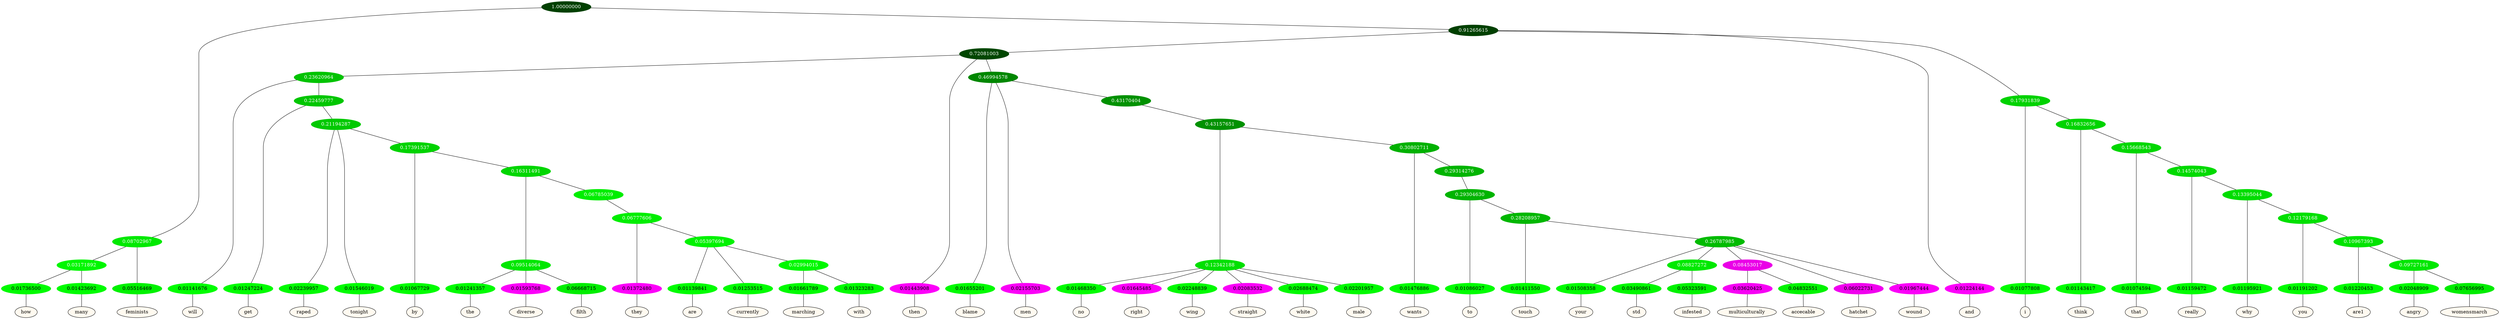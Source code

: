 graph {
	node [format=png height=0.15 nodesep=0.001 ordering=out overlap=prism overlap_scaling=0.01 ranksep=0.001 ratio=0.2 style=filled width=0.15]
	{
		rank=same
		a_w_8 [label=how color=black fillcolor=floralwhite style="filled,solid"]
		a_w_9 [label=many color=black fillcolor=floralwhite style="filled,solid"]
		a_w_4 [label=feminists color=black fillcolor=floralwhite style="filled,solid"]
		a_w_15 [label=will color=black fillcolor=floralwhite style="filled,solid"]
		a_w_22 [label=get color=black fillcolor=floralwhite style="filled,solid"]
		a_w_27 [label=raped color=black fillcolor=floralwhite style="filled,solid"]
		a_w_28 [label=tonight color=black fillcolor=floralwhite style="filled,solid"]
		a_w_34 [label=by color=black fillcolor=floralwhite style="filled,solid"]
		a_w_51 [label=the color=black fillcolor=floralwhite style="filled,solid"]
		a_w_52 [label=diverse color=black fillcolor=floralwhite style="filled,solid"]
		a_w_53 [label=filth color=black fillcolor=floralwhite style="filled,solid"]
		a_w_59 [label=they color=black fillcolor=floralwhite style="filled,solid"]
		a_w_65 [label=are color=black fillcolor=floralwhite style="filled,solid"]
		a_w_66 [label=currently color=black fillcolor=floralwhite style="filled,solid"]
		a_w_73 [label=marching color=black fillcolor=floralwhite style="filled,solid"]
		a_w_74 [label=with color=black fillcolor=floralwhite style="filled,solid"]
		a_w_11 [label=then color=black fillcolor=floralwhite style="filled,solid"]
		a_w_17 [label=blame color=black fillcolor=floralwhite style="filled,solid"]
		a_w_18 [label=men color=black fillcolor=floralwhite style="filled,solid"]
		a_w_36 [label=no color=black fillcolor=floralwhite style="filled,solid"]
		a_w_37 [label=right color=black fillcolor=floralwhite style="filled,solid"]
		a_w_38 [label=wing color=black fillcolor=floralwhite style="filled,solid"]
		a_w_39 [label=straight color=black fillcolor=floralwhite style="filled,solid"]
		a_w_40 [label=white color=black fillcolor=floralwhite style="filled,solid"]
		a_w_41 [label=male color=black fillcolor=floralwhite style="filled,solid"]
		a_w_42 [label=wants color=black fillcolor=floralwhite style="filled,solid"]
		a_w_55 [label=to color=black fillcolor=floralwhite style="filled,solid"]
		a_w_61 [label=touch color=black fillcolor=floralwhite style="filled,solid"]
		a_w_68 [label=your color=black fillcolor=floralwhite style="filled,solid"]
		a_w_75 [label=std color=black fillcolor=floralwhite style="filled,solid"]
		a_w_76 [label=infested color=black fillcolor=floralwhite style="filled,solid"]
		a_w_77 [label=multiculturally color=black fillcolor=floralwhite style="filled,solid"]
		a_w_78 [label=accecable color=black fillcolor=floralwhite style="filled,solid"]
		a_w_71 [label=hatchet color=black fillcolor=floralwhite style="filled,solid"]
		a_w_72 [label=wound color=black fillcolor=floralwhite style="filled,solid"]
		a_w_6 [label=and color=black fillcolor=floralwhite style="filled,solid"]
		a_w_13 [label=i color=black fillcolor=floralwhite style="filled,solid"]
		a_w_20 [label=think color=black fillcolor=floralwhite style="filled,solid"]
		a_w_25 [label=that color=black fillcolor=floralwhite style="filled,solid"]
		a_w_32 [label=really color=black fillcolor=floralwhite style="filled,solid"]
		a_w_44 [label=why color=black fillcolor=floralwhite style="filled,solid"]
		a_w_49 [label=you color=black fillcolor=floralwhite style="filled,solid"]
		a_w_57 [label=are1 color=black fillcolor=floralwhite style="filled,solid"]
		a_w_63 [label=angry color=black fillcolor=floralwhite style="filled,solid"]
		a_w_64 [label=womensmarch color=black fillcolor=floralwhite style="filled,solid"]
	}
	a_n_8 -- a_w_8
	a_n_9 -- a_w_9
	a_n_4 -- a_w_4
	a_n_15 -- a_w_15
	a_n_22 -- a_w_22
	a_n_27 -- a_w_27
	a_n_28 -- a_w_28
	a_n_34 -- a_w_34
	a_n_51 -- a_w_51
	a_n_52 -- a_w_52
	a_n_53 -- a_w_53
	a_n_59 -- a_w_59
	a_n_65 -- a_w_65
	a_n_66 -- a_w_66
	a_n_73 -- a_w_73
	a_n_74 -- a_w_74
	a_n_11 -- a_w_11
	a_n_17 -- a_w_17
	a_n_18 -- a_w_18
	a_n_36 -- a_w_36
	a_n_37 -- a_w_37
	a_n_38 -- a_w_38
	a_n_39 -- a_w_39
	a_n_40 -- a_w_40
	a_n_41 -- a_w_41
	a_n_42 -- a_w_42
	a_n_55 -- a_w_55
	a_n_61 -- a_w_61
	a_n_68 -- a_w_68
	a_n_75 -- a_w_75
	a_n_76 -- a_w_76
	a_n_77 -- a_w_77
	a_n_78 -- a_w_78
	a_n_71 -- a_w_71
	a_n_72 -- a_w_72
	a_n_6 -- a_w_6
	a_n_13 -- a_w_13
	a_n_20 -- a_w_20
	a_n_25 -- a_w_25
	a_n_32 -- a_w_32
	a_n_44 -- a_w_44
	a_n_49 -- a_w_49
	a_n_57 -- a_w_57
	a_n_63 -- a_w_63
	a_n_64 -- a_w_64
	{
		rank=same
		a_n_8 [label=0.01736500 color="0.334 1.000 0.983" fontcolor=black]
		a_n_9 [label=0.01423692 color="0.334 1.000 0.986" fontcolor=black]
		a_n_4 [label=0.05516469 color="0.334 1.000 0.945" fontcolor=black]
		a_n_15 [label=0.01141676 color="0.334 1.000 0.989" fontcolor=black]
		a_n_22 [label=0.01247224 color="0.334 1.000 0.988" fontcolor=black]
		a_n_27 [label=0.02239957 color="0.334 1.000 0.978" fontcolor=black]
		a_n_28 [label=0.01546019 color="0.334 1.000 0.985" fontcolor=black]
		a_n_34 [label=0.01067729 color="0.334 1.000 0.989" fontcolor=black]
		a_n_51 [label=0.01241357 color="0.334 1.000 0.988" fontcolor=black]
		a_n_52 [label=0.01593768 color="0.835 1.000 0.984" fontcolor=black]
		a_n_53 [label=0.06668715 color="0.334 1.000 0.933" fontcolor=black]
		a_n_59 [label=0.01372480 color="0.835 1.000 0.986" fontcolor=black]
		a_n_65 [label=0.01139841 color="0.334 1.000 0.989" fontcolor=black]
		a_n_66 [label=0.01253515 color="0.334 1.000 0.987" fontcolor=black]
		a_n_73 [label=0.01661789 color="0.334 1.000 0.983" fontcolor=black]
		a_n_74 [label=0.01323283 color="0.334 1.000 0.987" fontcolor=black]
		a_n_11 [label=0.01443908 color="0.835 1.000 0.986" fontcolor=black]
		a_n_17 [label=0.01655201 color="0.334 1.000 0.983" fontcolor=black]
		a_n_18 [label=0.02155703 color="0.835 1.000 0.978" fontcolor=black]
		a_n_36 [label=0.01468350 color="0.334 1.000 0.985" fontcolor=black]
		a_n_37 [label=0.01645485 color="0.835 1.000 0.984" fontcolor=black]
		a_n_38 [label=0.02248839 color="0.334 1.000 0.978" fontcolor=black]
		a_n_39 [label=0.02083532 color="0.835 1.000 0.979" fontcolor=black]
		a_n_40 [label=0.02688474 color="0.334 1.000 0.973" fontcolor=black]
		a_n_41 [label=0.02201957 color="0.334 1.000 0.978" fontcolor=black]
		a_n_42 [label=0.01476886 color="0.334 1.000 0.985" fontcolor=black]
		a_n_55 [label=0.01086027 color="0.334 1.000 0.989" fontcolor=black]
		a_n_61 [label=0.01411550 color="0.334 1.000 0.986" fontcolor=black]
		a_n_68 [label=0.01508358 color="0.334 1.000 0.985" fontcolor=black]
		a_n_75 [label=0.03490861 color="0.334 1.000 0.965" fontcolor=black]
		a_n_76 [label=0.05323591 color="0.334 1.000 0.947" fontcolor=black]
		a_n_77 [label=0.03620425 color="0.835 1.000 0.964" fontcolor=black]
		a_n_78 [label=0.04832551 color="0.334 1.000 0.952" fontcolor=black]
		a_n_71 [label=0.06022731 color="0.835 1.000 0.940" fontcolor=black]
		a_n_72 [label=0.01967444 color="0.835 1.000 0.980" fontcolor=black]
		a_n_6 [label=0.01224144 color="0.835 1.000 0.988" fontcolor=black]
		a_n_13 [label=0.01077808 color="0.334 1.000 0.989" fontcolor=black]
		a_n_20 [label=0.01143417 color="0.334 1.000 0.989" fontcolor=black]
		a_n_25 [label=0.01074594 color="0.334 1.000 0.989" fontcolor=black]
		a_n_32 [label=0.01159472 color="0.334 1.000 0.988" fontcolor=black]
		a_n_44 [label=0.01195921 color="0.334 1.000 0.988" fontcolor=black]
		a_n_49 [label=0.01191202 color="0.334 1.000 0.988" fontcolor=black]
		a_n_57 [label=0.01220453 color="0.334 1.000 0.988" fontcolor=black]
		a_n_63 [label=0.02048909 color="0.334 1.000 0.980" fontcolor=black]
		a_n_64 [label=0.07656995 color="0.334 1.000 0.923" fontcolor=black]
	}
	a_n_0 [label=1.00000000 color="0.334 1.000 0.250" fontcolor=grey99]
	a_n_1 [label=0.08702967 color="0.334 1.000 0.913" fontcolor=grey99]
	a_n_0 -- a_n_1
	a_n_2 [label=0.91265615 color="0.334 1.000 0.250" fontcolor=grey99]
	a_n_0 -- a_n_2
	a_n_3 [label=0.03171892 color="0.334 1.000 0.968" fontcolor=grey99]
	a_n_1 -- a_n_3
	a_n_1 -- a_n_4
	a_n_5 [label=0.72081003 color="0.334 1.000 0.279" fontcolor=grey99]
	a_n_2 -- a_n_5
	a_n_2 -- a_n_6
	a_n_7 [label=0.17931839 color="0.334 1.000 0.821" fontcolor=grey99]
	a_n_2 -- a_n_7
	a_n_3 -- a_n_8
	a_n_3 -- a_n_9
	a_n_10 [label=0.23620964 color="0.334 1.000 0.764" fontcolor=grey99]
	a_n_5 -- a_n_10
	a_n_5 -- a_n_11
	a_n_12 [label=0.46994578 color="0.334 1.000 0.530" fontcolor=grey99]
	a_n_5 -- a_n_12
	a_n_7 -- a_n_13
	a_n_14 [label=0.16832656 color="0.334 1.000 0.832" fontcolor=grey99]
	a_n_7 -- a_n_14
	a_n_10 -- a_n_15
	a_n_16 [label=0.22459777 color="0.334 1.000 0.775" fontcolor=grey99]
	a_n_10 -- a_n_16
	a_n_12 -- a_n_17
	a_n_12 -- a_n_18
	a_n_19 [label=0.43170404 color="0.334 1.000 0.568" fontcolor=grey99]
	a_n_12 -- a_n_19
	a_n_14 -- a_n_20
	a_n_21 [label=0.15668543 color="0.334 1.000 0.843" fontcolor=grey99]
	a_n_14 -- a_n_21
	a_n_16 -- a_n_22
	a_n_23 [label=0.21194287 color="0.334 1.000 0.788" fontcolor=grey99]
	a_n_16 -- a_n_23
	a_n_24 [label=0.43157651 color="0.334 1.000 0.568" fontcolor=grey99]
	a_n_19 -- a_n_24
	a_n_21 -- a_n_25
	a_n_26 [label=0.14574043 color="0.334 1.000 0.854" fontcolor=grey99]
	a_n_21 -- a_n_26
	a_n_23 -- a_n_27
	a_n_23 -- a_n_28
	a_n_29 [label=0.17391537 color="0.334 1.000 0.826" fontcolor=grey99]
	a_n_23 -- a_n_29
	a_n_30 [label=0.12342188 color="0.334 1.000 0.877" fontcolor=grey99]
	a_n_24 -- a_n_30
	a_n_31 [label=0.30802711 color="0.334 1.000 0.692" fontcolor=grey99]
	a_n_24 -- a_n_31
	a_n_26 -- a_n_32
	a_n_33 [label=0.13395044 color="0.334 1.000 0.866" fontcolor=grey99]
	a_n_26 -- a_n_33
	a_n_29 -- a_n_34
	a_n_35 [label=0.16311491 color="0.334 1.000 0.837" fontcolor=grey99]
	a_n_29 -- a_n_35
	a_n_30 -- a_n_36
	a_n_30 -- a_n_37
	a_n_30 -- a_n_38
	a_n_30 -- a_n_39
	a_n_30 -- a_n_40
	a_n_30 -- a_n_41
	a_n_31 -- a_n_42
	a_n_43 [label=0.29314276 color="0.334 1.000 0.707" fontcolor=grey99]
	a_n_31 -- a_n_43
	a_n_33 -- a_n_44
	a_n_45 [label=0.12179168 color="0.334 1.000 0.878" fontcolor=grey99]
	a_n_33 -- a_n_45
	a_n_46 [label=0.09514064 color="0.334 1.000 0.905" fontcolor=grey99]
	a_n_35 -- a_n_46
	a_n_47 [label=0.06785039 color="0.334 1.000 0.932" fontcolor=grey99]
	a_n_35 -- a_n_47
	a_n_48 [label=0.29304630 color="0.334 1.000 0.707" fontcolor=grey99]
	a_n_43 -- a_n_48
	a_n_45 -- a_n_49
	a_n_50 [label=0.10967393 color="0.334 1.000 0.890" fontcolor=grey99]
	a_n_45 -- a_n_50
	a_n_46 -- a_n_51
	a_n_46 -- a_n_52
	a_n_46 -- a_n_53
	a_n_54 [label=0.06777606 color="0.334 1.000 0.932" fontcolor=grey99]
	a_n_47 -- a_n_54
	a_n_48 -- a_n_55
	a_n_56 [label=0.28208957 color="0.334 1.000 0.718" fontcolor=grey99]
	a_n_48 -- a_n_56
	a_n_50 -- a_n_57
	a_n_58 [label=0.09727161 color="0.334 1.000 0.903" fontcolor=grey99]
	a_n_50 -- a_n_58
	a_n_54 -- a_n_59
	a_n_60 [label=0.05397694 color="0.334 1.000 0.946" fontcolor=grey99]
	a_n_54 -- a_n_60
	a_n_56 -- a_n_61
	a_n_62 [label=0.26787985 color="0.334 1.000 0.732" fontcolor=grey99]
	a_n_56 -- a_n_62
	a_n_58 -- a_n_63
	a_n_58 -- a_n_64
	a_n_60 -- a_n_65
	a_n_60 -- a_n_66
	a_n_67 [label=0.02994015 color="0.334 1.000 0.970" fontcolor=grey99]
	a_n_60 -- a_n_67
	a_n_62 -- a_n_68
	a_n_69 [label=0.08827272 color="0.334 1.000 0.912" fontcolor=grey99]
	a_n_62 -- a_n_69
	a_n_70 [label=0.08453017 color="0.835 1.000 0.915" fontcolor=grey99]
	a_n_62 -- a_n_70
	a_n_62 -- a_n_71
	a_n_62 -- a_n_72
	a_n_67 -- a_n_73
	a_n_67 -- a_n_74
	a_n_69 -- a_n_75
	a_n_69 -- a_n_76
	a_n_70 -- a_n_77
	a_n_70 -- a_n_78
}
